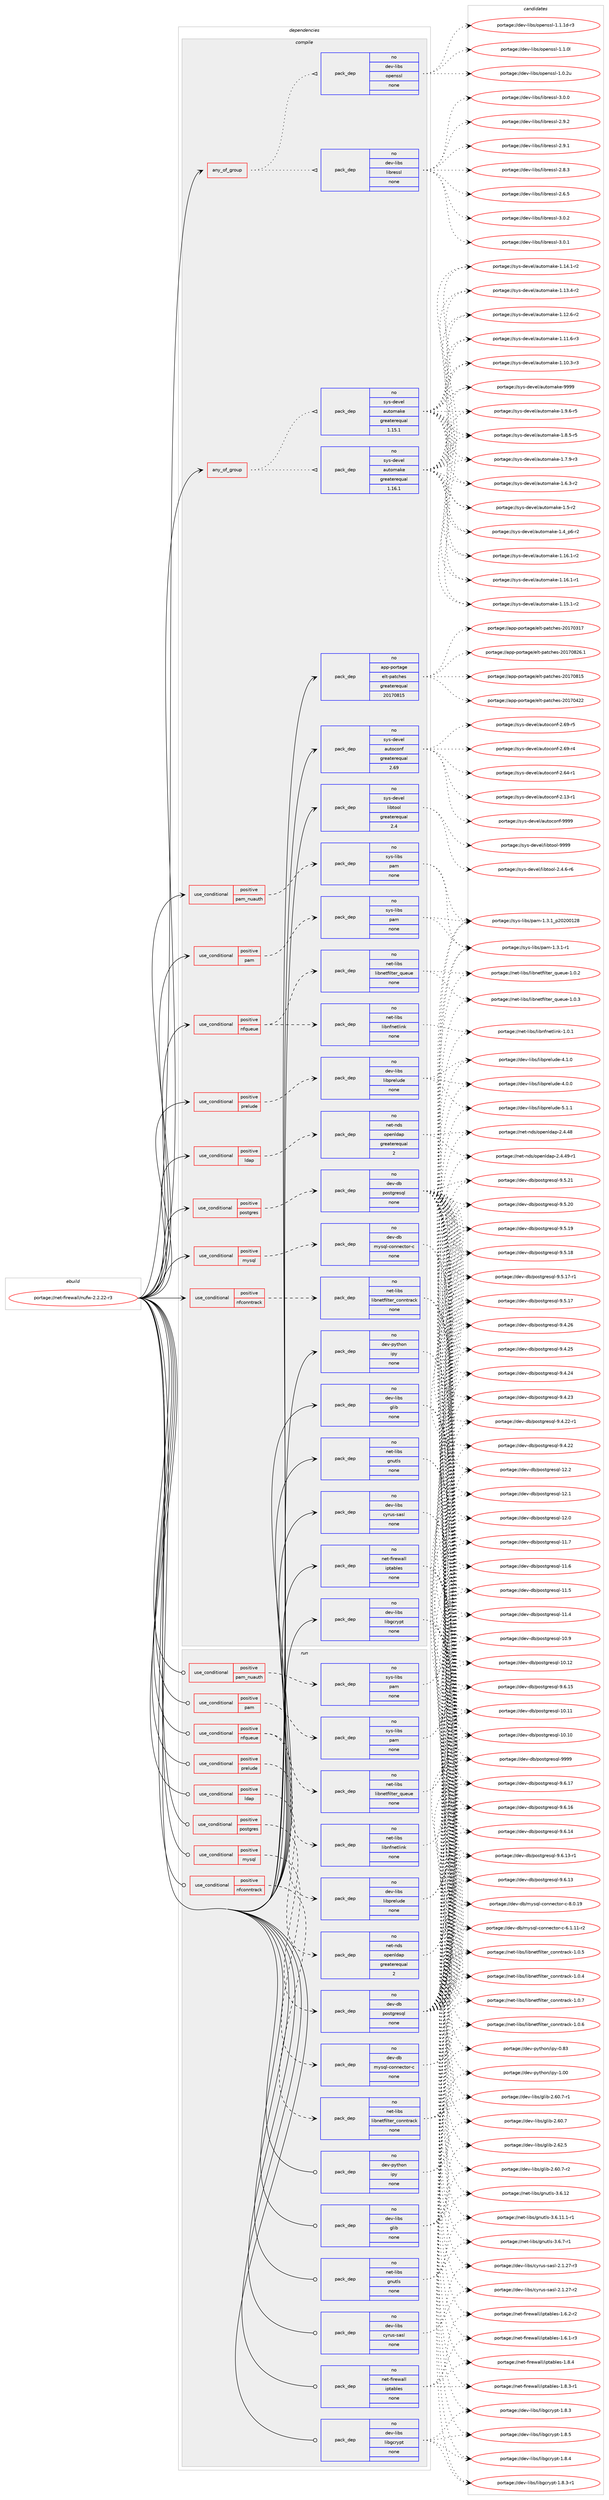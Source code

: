 digraph prolog {

# *************
# Graph options
# *************

newrank=true;
concentrate=true;
compound=true;
graph [rankdir=LR,fontname=Helvetica,fontsize=10,ranksep=1.5];#, ranksep=2.5, nodesep=0.2];
edge  [arrowhead=vee];
node  [fontname=Helvetica,fontsize=10];

# **********
# The ebuild
# **********

subgraph cluster_leftcol {
color=gray;
rank=same;
label=<<i>ebuild</i>>;
id [label="portage://net-firewall/nufw-2.2.22-r3", color=red, width=4, href="../net-firewall/nufw-2.2.22-r3.svg"];
}

# ****************
# The dependencies
# ****************

subgraph cluster_midcol {
color=gray;
label=<<i>dependencies</i>>;
subgraph cluster_compile {
fillcolor="#eeeeee";
style=filled;
label=<<i>compile</i>>;
subgraph any1218 {
dependency63055 [label=<<TABLE BORDER="0" CELLBORDER="1" CELLSPACING="0" CELLPADDING="4"><TR><TD CELLPADDING="10">any_of_group</TD></TR></TABLE>>, shape=none, color=red];subgraph pack49080 {
dependency63056 [label=<<TABLE BORDER="0" CELLBORDER="1" CELLSPACING="0" CELLPADDING="4" WIDTH="220"><TR><TD ROWSPAN="6" CELLPADDING="30">pack_dep</TD></TR><TR><TD WIDTH="110">no</TD></TR><TR><TD>dev-libs</TD></TR><TR><TD>openssl</TD></TR><TR><TD>none</TD></TR><TR><TD></TD></TR></TABLE>>, shape=none, color=blue];
}
dependency63055:e -> dependency63056:w [weight=20,style="dotted",arrowhead="oinv"];
subgraph pack49081 {
dependency63057 [label=<<TABLE BORDER="0" CELLBORDER="1" CELLSPACING="0" CELLPADDING="4" WIDTH="220"><TR><TD ROWSPAN="6" CELLPADDING="30">pack_dep</TD></TR><TR><TD WIDTH="110">no</TD></TR><TR><TD>dev-libs</TD></TR><TR><TD>libressl</TD></TR><TR><TD>none</TD></TR><TR><TD></TD></TR></TABLE>>, shape=none, color=blue];
}
dependency63055:e -> dependency63057:w [weight=20,style="dotted",arrowhead="oinv"];
}
id:e -> dependency63055:w [weight=20,style="solid",arrowhead="vee"];
subgraph any1219 {
dependency63058 [label=<<TABLE BORDER="0" CELLBORDER="1" CELLSPACING="0" CELLPADDING="4"><TR><TD CELLPADDING="10">any_of_group</TD></TR></TABLE>>, shape=none, color=red];subgraph pack49082 {
dependency63059 [label=<<TABLE BORDER="0" CELLBORDER="1" CELLSPACING="0" CELLPADDING="4" WIDTH="220"><TR><TD ROWSPAN="6" CELLPADDING="30">pack_dep</TD></TR><TR><TD WIDTH="110">no</TD></TR><TR><TD>sys-devel</TD></TR><TR><TD>automake</TD></TR><TR><TD>greaterequal</TD></TR><TR><TD>1.16.1</TD></TR></TABLE>>, shape=none, color=blue];
}
dependency63058:e -> dependency63059:w [weight=20,style="dotted",arrowhead="oinv"];
subgraph pack49083 {
dependency63060 [label=<<TABLE BORDER="0" CELLBORDER="1" CELLSPACING="0" CELLPADDING="4" WIDTH="220"><TR><TD ROWSPAN="6" CELLPADDING="30">pack_dep</TD></TR><TR><TD WIDTH="110">no</TD></TR><TR><TD>sys-devel</TD></TR><TR><TD>automake</TD></TR><TR><TD>greaterequal</TD></TR><TR><TD>1.15.1</TD></TR></TABLE>>, shape=none, color=blue];
}
dependency63058:e -> dependency63060:w [weight=20,style="dotted",arrowhead="oinv"];
}
id:e -> dependency63058:w [weight=20,style="solid",arrowhead="vee"];
subgraph cond12748 {
dependency63061 [label=<<TABLE BORDER="0" CELLBORDER="1" CELLSPACING="0" CELLPADDING="4"><TR><TD ROWSPAN="3" CELLPADDING="10">use_conditional</TD></TR><TR><TD>positive</TD></TR><TR><TD>ldap</TD></TR></TABLE>>, shape=none, color=red];
subgraph pack49084 {
dependency63062 [label=<<TABLE BORDER="0" CELLBORDER="1" CELLSPACING="0" CELLPADDING="4" WIDTH="220"><TR><TD ROWSPAN="6" CELLPADDING="30">pack_dep</TD></TR><TR><TD WIDTH="110">no</TD></TR><TR><TD>net-nds</TD></TR><TR><TD>openldap</TD></TR><TR><TD>greaterequal</TD></TR><TR><TD>2</TD></TR></TABLE>>, shape=none, color=blue];
}
dependency63061:e -> dependency63062:w [weight=20,style="dashed",arrowhead="vee"];
}
id:e -> dependency63061:w [weight=20,style="solid",arrowhead="vee"];
subgraph cond12749 {
dependency63063 [label=<<TABLE BORDER="0" CELLBORDER="1" CELLSPACING="0" CELLPADDING="4"><TR><TD ROWSPAN="3" CELLPADDING="10">use_conditional</TD></TR><TR><TD>positive</TD></TR><TR><TD>mysql</TD></TR></TABLE>>, shape=none, color=red];
subgraph pack49085 {
dependency63064 [label=<<TABLE BORDER="0" CELLBORDER="1" CELLSPACING="0" CELLPADDING="4" WIDTH="220"><TR><TD ROWSPAN="6" CELLPADDING="30">pack_dep</TD></TR><TR><TD WIDTH="110">no</TD></TR><TR><TD>dev-db</TD></TR><TR><TD>mysql-connector-c</TD></TR><TR><TD>none</TD></TR><TR><TD></TD></TR></TABLE>>, shape=none, color=blue];
}
dependency63063:e -> dependency63064:w [weight=20,style="dashed",arrowhead="vee"];
}
id:e -> dependency63063:w [weight=20,style="solid",arrowhead="vee"];
subgraph cond12750 {
dependency63065 [label=<<TABLE BORDER="0" CELLBORDER="1" CELLSPACING="0" CELLPADDING="4"><TR><TD ROWSPAN="3" CELLPADDING="10">use_conditional</TD></TR><TR><TD>positive</TD></TR><TR><TD>nfconntrack</TD></TR></TABLE>>, shape=none, color=red];
subgraph pack49086 {
dependency63066 [label=<<TABLE BORDER="0" CELLBORDER="1" CELLSPACING="0" CELLPADDING="4" WIDTH="220"><TR><TD ROWSPAN="6" CELLPADDING="30">pack_dep</TD></TR><TR><TD WIDTH="110">no</TD></TR><TR><TD>net-libs</TD></TR><TR><TD>libnetfilter_conntrack</TD></TR><TR><TD>none</TD></TR><TR><TD></TD></TR></TABLE>>, shape=none, color=blue];
}
dependency63065:e -> dependency63066:w [weight=20,style="dashed",arrowhead="vee"];
}
id:e -> dependency63065:w [weight=20,style="solid",arrowhead="vee"];
subgraph cond12751 {
dependency63067 [label=<<TABLE BORDER="0" CELLBORDER="1" CELLSPACING="0" CELLPADDING="4"><TR><TD ROWSPAN="3" CELLPADDING="10">use_conditional</TD></TR><TR><TD>positive</TD></TR><TR><TD>nfqueue</TD></TR></TABLE>>, shape=none, color=red];
subgraph pack49087 {
dependency63068 [label=<<TABLE BORDER="0" CELLBORDER="1" CELLSPACING="0" CELLPADDING="4" WIDTH="220"><TR><TD ROWSPAN="6" CELLPADDING="30">pack_dep</TD></TR><TR><TD WIDTH="110">no</TD></TR><TR><TD>net-libs</TD></TR><TR><TD>libnfnetlink</TD></TR><TR><TD>none</TD></TR><TR><TD></TD></TR></TABLE>>, shape=none, color=blue];
}
dependency63067:e -> dependency63068:w [weight=20,style="dashed",arrowhead="vee"];
subgraph pack49088 {
dependency63069 [label=<<TABLE BORDER="0" CELLBORDER="1" CELLSPACING="0" CELLPADDING="4" WIDTH="220"><TR><TD ROWSPAN="6" CELLPADDING="30">pack_dep</TD></TR><TR><TD WIDTH="110">no</TD></TR><TR><TD>net-libs</TD></TR><TR><TD>libnetfilter_queue</TD></TR><TR><TD>none</TD></TR><TR><TD></TD></TR></TABLE>>, shape=none, color=blue];
}
dependency63067:e -> dependency63069:w [weight=20,style="dashed",arrowhead="vee"];
}
id:e -> dependency63067:w [weight=20,style="solid",arrowhead="vee"];
subgraph cond12752 {
dependency63070 [label=<<TABLE BORDER="0" CELLBORDER="1" CELLSPACING="0" CELLPADDING="4"><TR><TD ROWSPAN="3" CELLPADDING="10">use_conditional</TD></TR><TR><TD>positive</TD></TR><TR><TD>pam</TD></TR></TABLE>>, shape=none, color=red];
subgraph pack49089 {
dependency63071 [label=<<TABLE BORDER="0" CELLBORDER="1" CELLSPACING="0" CELLPADDING="4" WIDTH="220"><TR><TD ROWSPAN="6" CELLPADDING="30">pack_dep</TD></TR><TR><TD WIDTH="110">no</TD></TR><TR><TD>sys-libs</TD></TR><TR><TD>pam</TD></TR><TR><TD>none</TD></TR><TR><TD></TD></TR></TABLE>>, shape=none, color=blue];
}
dependency63070:e -> dependency63071:w [weight=20,style="dashed",arrowhead="vee"];
}
id:e -> dependency63070:w [weight=20,style="solid",arrowhead="vee"];
subgraph cond12753 {
dependency63072 [label=<<TABLE BORDER="0" CELLBORDER="1" CELLSPACING="0" CELLPADDING="4"><TR><TD ROWSPAN="3" CELLPADDING="10">use_conditional</TD></TR><TR><TD>positive</TD></TR><TR><TD>pam_nuauth</TD></TR></TABLE>>, shape=none, color=red];
subgraph pack49090 {
dependency63073 [label=<<TABLE BORDER="0" CELLBORDER="1" CELLSPACING="0" CELLPADDING="4" WIDTH="220"><TR><TD ROWSPAN="6" CELLPADDING="30">pack_dep</TD></TR><TR><TD WIDTH="110">no</TD></TR><TR><TD>sys-libs</TD></TR><TR><TD>pam</TD></TR><TR><TD>none</TD></TR><TR><TD></TD></TR></TABLE>>, shape=none, color=blue];
}
dependency63072:e -> dependency63073:w [weight=20,style="dashed",arrowhead="vee"];
}
id:e -> dependency63072:w [weight=20,style="solid",arrowhead="vee"];
subgraph cond12754 {
dependency63074 [label=<<TABLE BORDER="0" CELLBORDER="1" CELLSPACING="0" CELLPADDING="4"><TR><TD ROWSPAN="3" CELLPADDING="10">use_conditional</TD></TR><TR><TD>positive</TD></TR><TR><TD>postgres</TD></TR></TABLE>>, shape=none, color=red];
subgraph pack49091 {
dependency63075 [label=<<TABLE BORDER="0" CELLBORDER="1" CELLSPACING="0" CELLPADDING="4" WIDTH="220"><TR><TD ROWSPAN="6" CELLPADDING="30">pack_dep</TD></TR><TR><TD WIDTH="110">no</TD></TR><TR><TD>dev-db</TD></TR><TR><TD>postgresql</TD></TR><TR><TD>none</TD></TR><TR><TD></TD></TR></TABLE>>, shape=none, color=blue];
}
dependency63074:e -> dependency63075:w [weight=20,style="dashed",arrowhead="vee"];
}
id:e -> dependency63074:w [weight=20,style="solid",arrowhead="vee"];
subgraph cond12755 {
dependency63076 [label=<<TABLE BORDER="0" CELLBORDER="1" CELLSPACING="0" CELLPADDING="4"><TR><TD ROWSPAN="3" CELLPADDING="10">use_conditional</TD></TR><TR><TD>positive</TD></TR><TR><TD>prelude</TD></TR></TABLE>>, shape=none, color=red];
subgraph pack49092 {
dependency63077 [label=<<TABLE BORDER="0" CELLBORDER="1" CELLSPACING="0" CELLPADDING="4" WIDTH="220"><TR><TD ROWSPAN="6" CELLPADDING="30">pack_dep</TD></TR><TR><TD WIDTH="110">no</TD></TR><TR><TD>dev-libs</TD></TR><TR><TD>libprelude</TD></TR><TR><TD>none</TD></TR><TR><TD></TD></TR></TABLE>>, shape=none, color=blue];
}
dependency63076:e -> dependency63077:w [weight=20,style="dashed",arrowhead="vee"];
}
id:e -> dependency63076:w [weight=20,style="solid",arrowhead="vee"];
subgraph pack49093 {
dependency63078 [label=<<TABLE BORDER="0" CELLBORDER="1" CELLSPACING="0" CELLPADDING="4" WIDTH="220"><TR><TD ROWSPAN="6" CELLPADDING="30">pack_dep</TD></TR><TR><TD WIDTH="110">no</TD></TR><TR><TD>app-portage</TD></TR><TR><TD>elt-patches</TD></TR><TR><TD>greaterequal</TD></TR><TR><TD>20170815</TD></TR></TABLE>>, shape=none, color=blue];
}
id:e -> dependency63078:w [weight=20,style="solid",arrowhead="vee"];
subgraph pack49094 {
dependency63079 [label=<<TABLE BORDER="0" CELLBORDER="1" CELLSPACING="0" CELLPADDING="4" WIDTH="220"><TR><TD ROWSPAN="6" CELLPADDING="30">pack_dep</TD></TR><TR><TD WIDTH="110">no</TD></TR><TR><TD>dev-libs</TD></TR><TR><TD>cyrus-sasl</TD></TR><TR><TD>none</TD></TR><TR><TD></TD></TR></TABLE>>, shape=none, color=blue];
}
id:e -> dependency63079:w [weight=20,style="solid",arrowhead="vee"];
subgraph pack49095 {
dependency63080 [label=<<TABLE BORDER="0" CELLBORDER="1" CELLSPACING="0" CELLPADDING="4" WIDTH="220"><TR><TD ROWSPAN="6" CELLPADDING="30">pack_dep</TD></TR><TR><TD WIDTH="110">no</TD></TR><TR><TD>dev-libs</TD></TR><TR><TD>glib</TD></TR><TR><TD>none</TD></TR><TR><TD></TD></TR></TABLE>>, shape=none, color=blue];
}
id:e -> dependency63080:w [weight=20,style="solid",arrowhead="vee"];
subgraph pack49096 {
dependency63081 [label=<<TABLE BORDER="0" CELLBORDER="1" CELLSPACING="0" CELLPADDING="4" WIDTH="220"><TR><TD ROWSPAN="6" CELLPADDING="30">pack_dep</TD></TR><TR><TD WIDTH="110">no</TD></TR><TR><TD>dev-libs</TD></TR><TR><TD>libgcrypt</TD></TR><TR><TD>none</TD></TR><TR><TD></TD></TR></TABLE>>, shape=none, color=blue];
}
id:e -> dependency63081:w [weight=20,style="solid",arrowhead="vee"];
subgraph pack49097 {
dependency63082 [label=<<TABLE BORDER="0" CELLBORDER="1" CELLSPACING="0" CELLPADDING="4" WIDTH="220"><TR><TD ROWSPAN="6" CELLPADDING="30">pack_dep</TD></TR><TR><TD WIDTH="110">no</TD></TR><TR><TD>dev-python</TD></TR><TR><TD>ipy</TD></TR><TR><TD>none</TD></TR><TR><TD></TD></TR></TABLE>>, shape=none, color=blue];
}
id:e -> dependency63082:w [weight=20,style="solid",arrowhead="vee"];
subgraph pack49098 {
dependency63083 [label=<<TABLE BORDER="0" CELLBORDER="1" CELLSPACING="0" CELLPADDING="4" WIDTH="220"><TR><TD ROWSPAN="6" CELLPADDING="30">pack_dep</TD></TR><TR><TD WIDTH="110">no</TD></TR><TR><TD>net-firewall</TD></TR><TR><TD>iptables</TD></TR><TR><TD>none</TD></TR><TR><TD></TD></TR></TABLE>>, shape=none, color=blue];
}
id:e -> dependency63083:w [weight=20,style="solid",arrowhead="vee"];
subgraph pack49099 {
dependency63084 [label=<<TABLE BORDER="0" CELLBORDER="1" CELLSPACING="0" CELLPADDING="4" WIDTH="220"><TR><TD ROWSPAN="6" CELLPADDING="30">pack_dep</TD></TR><TR><TD WIDTH="110">no</TD></TR><TR><TD>net-libs</TD></TR><TR><TD>gnutls</TD></TR><TR><TD>none</TD></TR><TR><TD></TD></TR></TABLE>>, shape=none, color=blue];
}
id:e -> dependency63084:w [weight=20,style="solid",arrowhead="vee"];
subgraph pack49100 {
dependency63085 [label=<<TABLE BORDER="0" CELLBORDER="1" CELLSPACING="0" CELLPADDING="4" WIDTH="220"><TR><TD ROWSPAN="6" CELLPADDING="30">pack_dep</TD></TR><TR><TD WIDTH="110">no</TD></TR><TR><TD>sys-devel</TD></TR><TR><TD>autoconf</TD></TR><TR><TD>greaterequal</TD></TR><TR><TD>2.69</TD></TR></TABLE>>, shape=none, color=blue];
}
id:e -> dependency63085:w [weight=20,style="solid",arrowhead="vee"];
subgraph pack49101 {
dependency63086 [label=<<TABLE BORDER="0" CELLBORDER="1" CELLSPACING="0" CELLPADDING="4" WIDTH="220"><TR><TD ROWSPAN="6" CELLPADDING="30">pack_dep</TD></TR><TR><TD WIDTH="110">no</TD></TR><TR><TD>sys-devel</TD></TR><TR><TD>libtool</TD></TR><TR><TD>greaterequal</TD></TR><TR><TD>2.4</TD></TR></TABLE>>, shape=none, color=blue];
}
id:e -> dependency63086:w [weight=20,style="solid",arrowhead="vee"];
}
subgraph cluster_compileandrun {
fillcolor="#eeeeee";
style=filled;
label=<<i>compile and run</i>>;
}
subgraph cluster_run {
fillcolor="#eeeeee";
style=filled;
label=<<i>run</i>>;
subgraph cond12756 {
dependency63087 [label=<<TABLE BORDER="0" CELLBORDER="1" CELLSPACING="0" CELLPADDING="4"><TR><TD ROWSPAN="3" CELLPADDING="10">use_conditional</TD></TR><TR><TD>positive</TD></TR><TR><TD>ldap</TD></TR></TABLE>>, shape=none, color=red];
subgraph pack49102 {
dependency63088 [label=<<TABLE BORDER="0" CELLBORDER="1" CELLSPACING="0" CELLPADDING="4" WIDTH="220"><TR><TD ROWSPAN="6" CELLPADDING="30">pack_dep</TD></TR><TR><TD WIDTH="110">no</TD></TR><TR><TD>net-nds</TD></TR><TR><TD>openldap</TD></TR><TR><TD>greaterequal</TD></TR><TR><TD>2</TD></TR></TABLE>>, shape=none, color=blue];
}
dependency63087:e -> dependency63088:w [weight=20,style="dashed",arrowhead="vee"];
}
id:e -> dependency63087:w [weight=20,style="solid",arrowhead="odot"];
subgraph cond12757 {
dependency63089 [label=<<TABLE BORDER="0" CELLBORDER="1" CELLSPACING="0" CELLPADDING="4"><TR><TD ROWSPAN="3" CELLPADDING="10">use_conditional</TD></TR><TR><TD>positive</TD></TR><TR><TD>mysql</TD></TR></TABLE>>, shape=none, color=red];
subgraph pack49103 {
dependency63090 [label=<<TABLE BORDER="0" CELLBORDER="1" CELLSPACING="0" CELLPADDING="4" WIDTH="220"><TR><TD ROWSPAN="6" CELLPADDING="30">pack_dep</TD></TR><TR><TD WIDTH="110">no</TD></TR><TR><TD>dev-db</TD></TR><TR><TD>mysql-connector-c</TD></TR><TR><TD>none</TD></TR><TR><TD></TD></TR></TABLE>>, shape=none, color=blue];
}
dependency63089:e -> dependency63090:w [weight=20,style="dashed",arrowhead="vee"];
}
id:e -> dependency63089:w [weight=20,style="solid",arrowhead="odot"];
subgraph cond12758 {
dependency63091 [label=<<TABLE BORDER="0" CELLBORDER="1" CELLSPACING="0" CELLPADDING="4"><TR><TD ROWSPAN="3" CELLPADDING="10">use_conditional</TD></TR><TR><TD>positive</TD></TR><TR><TD>nfconntrack</TD></TR></TABLE>>, shape=none, color=red];
subgraph pack49104 {
dependency63092 [label=<<TABLE BORDER="0" CELLBORDER="1" CELLSPACING="0" CELLPADDING="4" WIDTH="220"><TR><TD ROWSPAN="6" CELLPADDING="30">pack_dep</TD></TR><TR><TD WIDTH="110">no</TD></TR><TR><TD>net-libs</TD></TR><TR><TD>libnetfilter_conntrack</TD></TR><TR><TD>none</TD></TR><TR><TD></TD></TR></TABLE>>, shape=none, color=blue];
}
dependency63091:e -> dependency63092:w [weight=20,style="dashed",arrowhead="vee"];
}
id:e -> dependency63091:w [weight=20,style="solid",arrowhead="odot"];
subgraph cond12759 {
dependency63093 [label=<<TABLE BORDER="0" CELLBORDER="1" CELLSPACING="0" CELLPADDING="4"><TR><TD ROWSPAN="3" CELLPADDING="10">use_conditional</TD></TR><TR><TD>positive</TD></TR><TR><TD>nfqueue</TD></TR></TABLE>>, shape=none, color=red];
subgraph pack49105 {
dependency63094 [label=<<TABLE BORDER="0" CELLBORDER="1" CELLSPACING="0" CELLPADDING="4" WIDTH="220"><TR><TD ROWSPAN="6" CELLPADDING="30">pack_dep</TD></TR><TR><TD WIDTH="110">no</TD></TR><TR><TD>net-libs</TD></TR><TR><TD>libnfnetlink</TD></TR><TR><TD>none</TD></TR><TR><TD></TD></TR></TABLE>>, shape=none, color=blue];
}
dependency63093:e -> dependency63094:w [weight=20,style="dashed",arrowhead="vee"];
subgraph pack49106 {
dependency63095 [label=<<TABLE BORDER="0" CELLBORDER="1" CELLSPACING="0" CELLPADDING="4" WIDTH="220"><TR><TD ROWSPAN="6" CELLPADDING="30">pack_dep</TD></TR><TR><TD WIDTH="110">no</TD></TR><TR><TD>net-libs</TD></TR><TR><TD>libnetfilter_queue</TD></TR><TR><TD>none</TD></TR><TR><TD></TD></TR></TABLE>>, shape=none, color=blue];
}
dependency63093:e -> dependency63095:w [weight=20,style="dashed",arrowhead="vee"];
}
id:e -> dependency63093:w [weight=20,style="solid",arrowhead="odot"];
subgraph cond12760 {
dependency63096 [label=<<TABLE BORDER="0" CELLBORDER="1" CELLSPACING="0" CELLPADDING="4"><TR><TD ROWSPAN="3" CELLPADDING="10">use_conditional</TD></TR><TR><TD>positive</TD></TR><TR><TD>pam</TD></TR></TABLE>>, shape=none, color=red];
subgraph pack49107 {
dependency63097 [label=<<TABLE BORDER="0" CELLBORDER="1" CELLSPACING="0" CELLPADDING="4" WIDTH="220"><TR><TD ROWSPAN="6" CELLPADDING="30">pack_dep</TD></TR><TR><TD WIDTH="110">no</TD></TR><TR><TD>sys-libs</TD></TR><TR><TD>pam</TD></TR><TR><TD>none</TD></TR><TR><TD></TD></TR></TABLE>>, shape=none, color=blue];
}
dependency63096:e -> dependency63097:w [weight=20,style="dashed",arrowhead="vee"];
}
id:e -> dependency63096:w [weight=20,style="solid",arrowhead="odot"];
subgraph cond12761 {
dependency63098 [label=<<TABLE BORDER="0" CELLBORDER="1" CELLSPACING="0" CELLPADDING="4"><TR><TD ROWSPAN="3" CELLPADDING="10">use_conditional</TD></TR><TR><TD>positive</TD></TR><TR><TD>pam_nuauth</TD></TR></TABLE>>, shape=none, color=red];
subgraph pack49108 {
dependency63099 [label=<<TABLE BORDER="0" CELLBORDER="1" CELLSPACING="0" CELLPADDING="4" WIDTH="220"><TR><TD ROWSPAN="6" CELLPADDING="30">pack_dep</TD></TR><TR><TD WIDTH="110">no</TD></TR><TR><TD>sys-libs</TD></TR><TR><TD>pam</TD></TR><TR><TD>none</TD></TR><TR><TD></TD></TR></TABLE>>, shape=none, color=blue];
}
dependency63098:e -> dependency63099:w [weight=20,style="dashed",arrowhead="vee"];
}
id:e -> dependency63098:w [weight=20,style="solid",arrowhead="odot"];
subgraph cond12762 {
dependency63100 [label=<<TABLE BORDER="0" CELLBORDER="1" CELLSPACING="0" CELLPADDING="4"><TR><TD ROWSPAN="3" CELLPADDING="10">use_conditional</TD></TR><TR><TD>positive</TD></TR><TR><TD>postgres</TD></TR></TABLE>>, shape=none, color=red];
subgraph pack49109 {
dependency63101 [label=<<TABLE BORDER="0" CELLBORDER="1" CELLSPACING="0" CELLPADDING="4" WIDTH="220"><TR><TD ROWSPAN="6" CELLPADDING="30">pack_dep</TD></TR><TR><TD WIDTH="110">no</TD></TR><TR><TD>dev-db</TD></TR><TR><TD>postgresql</TD></TR><TR><TD>none</TD></TR><TR><TD></TD></TR></TABLE>>, shape=none, color=blue];
}
dependency63100:e -> dependency63101:w [weight=20,style="dashed",arrowhead="vee"];
}
id:e -> dependency63100:w [weight=20,style="solid",arrowhead="odot"];
subgraph cond12763 {
dependency63102 [label=<<TABLE BORDER="0" CELLBORDER="1" CELLSPACING="0" CELLPADDING="4"><TR><TD ROWSPAN="3" CELLPADDING="10">use_conditional</TD></TR><TR><TD>positive</TD></TR><TR><TD>prelude</TD></TR></TABLE>>, shape=none, color=red];
subgraph pack49110 {
dependency63103 [label=<<TABLE BORDER="0" CELLBORDER="1" CELLSPACING="0" CELLPADDING="4" WIDTH="220"><TR><TD ROWSPAN="6" CELLPADDING="30">pack_dep</TD></TR><TR><TD WIDTH="110">no</TD></TR><TR><TD>dev-libs</TD></TR><TR><TD>libprelude</TD></TR><TR><TD>none</TD></TR><TR><TD></TD></TR></TABLE>>, shape=none, color=blue];
}
dependency63102:e -> dependency63103:w [weight=20,style="dashed",arrowhead="vee"];
}
id:e -> dependency63102:w [weight=20,style="solid",arrowhead="odot"];
subgraph pack49111 {
dependency63104 [label=<<TABLE BORDER="0" CELLBORDER="1" CELLSPACING="0" CELLPADDING="4" WIDTH="220"><TR><TD ROWSPAN="6" CELLPADDING="30">pack_dep</TD></TR><TR><TD WIDTH="110">no</TD></TR><TR><TD>dev-libs</TD></TR><TR><TD>cyrus-sasl</TD></TR><TR><TD>none</TD></TR><TR><TD></TD></TR></TABLE>>, shape=none, color=blue];
}
id:e -> dependency63104:w [weight=20,style="solid",arrowhead="odot"];
subgraph pack49112 {
dependency63105 [label=<<TABLE BORDER="0" CELLBORDER="1" CELLSPACING="0" CELLPADDING="4" WIDTH="220"><TR><TD ROWSPAN="6" CELLPADDING="30">pack_dep</TD></TR><TR><TD WIDTH="110">no</TD></TR><TR><TD>dev-libs</TD></TR><TR><TD>glib</TD></TR><TR><TD>none</TD></TR><TR><TD></TD></TR></TABLE>>, shape=none, color=blue];
}
id:e -> dependency63105:w [weight=20,style="solid",arrowhead="odot"];
subgraph pack49113 {
dependency63106 [label=<<TABLE BORDER="0" CELLBORDER="1" CELLSPACING="0" CELLPADDING="4" WIDTH="220"><TR><TD ROWSPAN="6" CELLPADDING="30">pack_dep</TD></TR><TR><TD WIDTH="110">no</TD></TR><TR><TD>dev-libs</TD></TR><TR><TD>libgcrypt</TD></TR><TR><TD>none</TD></TR><TR><TD></TD></TR></TABLE>>, shape=none, color=blue];
}
id:e -> dependency63106:w [weight=20,style="solid",arrowhead="odot"];
subgraph pack49114 {
dependency63107 [label=<<TABLE BORDER="0" CELLBORDER="1" CELLSPACING="0" CELLPADDING="4" WIDTH="220"><TR><TD ROWSPAN="6" CELLPADDING="30">pack_dep</TD></TR><TR><TD WIDTH="110">no</TD></TR><TR><TD>dev-python</TD></TR><TR><TD>ipy</TD></TR><TR><TD>none</TD></TR><TR><TD></TD></TR></TABLE>>, shape=none, color=blue];
}
id:e -> dependency63107:w [weight=20,style="solid",arrowhead="odot"];
subgraph pack49115 {
dependency63108 [label=<<TABLE BORDER="0" CELLBORDER="1" CELLSPACING="0" CELLPADDING="4" WIDTH="220"><TR><TD ROWSPAN="6" CELLPADDING="30">pack_dep</TD></TR><TR><TD WIDTH="110">no</TD></TR><TR><TD>net-firewall</TD></TR><TR><TD>iptables</TD></TR><TR><TD>none</TD></TR><TR><TD></TD></TR></TABLE>>, shape=none, color=blue];
}
id:e -> dependency63108:w [weight=20,style="solid",arrowhead="odot"];
subgraph pack49116 {
dependency63109 [label=<<TABLE BORDER="0" CELLBORDER="1" CELLSPACING="0" CELLPADDING="4" WIDTH="220"><TR><TD ROWSPAN="6" CELLPADDING="30">pack_dep</TD></TR><TR><TD WIDTH="110">no</TD></TR><TR><TD>net-libs</TD></TR><TR><TD>gnutls</TD></TR><TR><TD>none</TD></TR><TR><TD></TD></TR></TABLE>>, shape=none, color=blue];
}
id:e -> dependency63109:w [weight=20,style="solid",arrowhead="odot"];
}
}

# **************
# The candidates
# **************

subgraph cluster_choices {
rank=same;
color=gray;
label=<<i>candidates</i>>;

subgraph choice49080 {
color=black;
nodesep=1;
choice1001011184510810598115471111121011101151151084549464946491004511451 [label="portage://dev-libs/openssl-1.1.1d-r3", color=red, width=4,href="../dev-libs/openssl-1.1.1d-r3.svg"];
choice100101118451081059811547111112101110115115108454946494648108 [label="portage://dev-libs/openssl-1.1.0l", color=red, width=4,href="../dev-libs/openssl-1.1.0l.svg"];
choice100101118451081059811547111112101110115115108454946484650117 [label="portage://dev-libs/openssl-1.0.2u", color=red, width=4,href="../dev-libs/openssl-1.0.2u.svg"];
dependency63056:e -> choice1001011184510810598115471111121011101151151084549464946491004511451:w [style=dotted,weight="100"];
dependency63056:e -> choice100101118451081059811547111112101110115115108454946494648108:w [style=dotted,weight="100"];
dependency63056:e -> choice100101118451081059811547111112101110115115108454946484650117:w [style=dotted,weight="100"];
}
subgraph choice49081 {
color=black;
nodesep=1;
choice10010111845108105981154710810598114101115115108455146484650 [label="portage://dev-libs/libressl-3.0.2", color=red, width=4,href="../dev-libs/libressl-3.0.2.svg"];
choice10010111845108105981154710810598114101115115108455146484649 [label="portage://dev-libs/libressl-3.0.1", color=red, width=4,href="../dev-libs/libressl-3.0.1.svg"];
choice10010111845108105981154710810598114101115115108455146484648 [label="portage://dev-libs/libressl-3.0.0", color=red, width=4,href="../dev-libs/libressl-3.0.0.svg"];
choice10010111845108105981154710810598114101115115108455046574650 [label="portage://dev-libs/libressl-2.9.2", color=red, width=4,href="../dev-libs/libressl-2.9.2.svg"];
choice10010111845108105981154710810598114101115115108455046574649 [label="portage://dev-libs/libressl-2.9.1", color=red, width=4,href="../dev-libs/libressl-2.9.1.svg"];
choice10010111845108105981154710810598114101115115108455046564651 [label="portage://dev-libs/libressl-2.8.3", color=red, width=4,href="../dev-libs/libressl-2.8.3.svg"];
choice10010111845108105981154710810598114101115115108455046544653 [label="portage://dev-libs/libressl-2.6.5", color=red, width=4,href="../dev-libs/libressl-2.6.5.svg"];
dependency63057:e -> choice10010111845108105981154710810598114101115115108455146484650:w [style=dotted,weight="100"];
dependency63057:e -> choice10010111845108105981154710810598114101115115108455146484649:w [style=dotted,weight="100"];
dependency63057:e -> choice10010111845108105981154710810598114101115115108455146484648:w [style=dotted,weight="100"];
dependency63057:e -> choice10010111845108105981154710810598114101115115108455046574650:w [style=dotted,weight="100"];
dependency63057:e -> choice10010111845108105981154710810598114101115115108455046574649:w [style=dotted,weight="100"];
dependency63057:e -> choice10010111845108105981154710810598114101115115108455046564651:w [style=dotted,weight="100"];
dependency63057:e -> choice10010111845108105981154710810598114101115115108455046544653:w [style=dotted,weight="100"];
}
subgraph choice49082 {
color=black;
nodesep=1;
choice115121115451001011181011084797117116111109971071014557575757 [label="portage://sys-devel/automake-9999", color=red, width=4,href="../sys-devel/automake-9999.svg"];
choice115121115451001011181011084797117116111109971071014549465746544511453 [label="portage://sys-devel/automake-1.9.6-r5", color=red, width=4,href="../sys-devel/automake-1.9.6-r5.svg"];
choice115121115451001011181011084797117116111109971071014549465646534511453 [label="portage://sys-devel/automake-1.8.5-r5", color=red, width=4,href="../sys-devel/automake-1.8.5-r5.svg"];
choice115121115451001011181011084797117116111109971071014549465546574511451 [label="portage://sys-devel/automake-1.7.9-r3", color=red, width=4,href="../sys-devel/automake-1.7.9-r3.svg"];
choice115121115451001011181011084797117116111109971071014549465446514511450 [label="portage://sys-devel/automake-1.6.3-r2", color=red, width=4,href="../sys-devel/automake-1.6.3-r2.svg"];
choice11512111545100101118101108479711711611110997107101454946534511450 [label="portage://sys-devel/automake-1.5-r2", color=red, width=4,href="../sys-devel/automake-1.5-r2.svg"];
choice115121115451001011181011084797117116111109971071014549465295112544511450 [label="portage://sys-devel/automake-1.4_p6-r2", color=red, width=4,href="../sys-devel/automake-1.4_p6-r2.svg"];
choice11512111545100101118101108479711711611110997107101454946495446494511450 [label="portage://sys-devel/automake-1.16.1-r2", color=red, width=4,href="../sys-devel/automake-1.16.1-r2.svg"];
choice11512111545100101118101108479711711611110997107101454946495446494511449 [label="portage://sys-devel/automake-1.16.1-r1", color=red, width=4,href="../sys-devel/automake-1.16.1-r1.svg"];
choice11512111545100101118101108479711711611110997107101454946495346494511450 [label="portage://sys-devel/automake-1.15.1-r2", color=red, width=4,href="../sys-devel/automake-1.15.1-r2.svg"];
choice11512111545100101118101108479711711611110997107101454946495246494511450 [label="portage://sys-devel/automake-1.14.1-r2", color=red, width=4,href="../sys-devel/automake-1.14.1-r2.svg"];
choice11512111545100101118101108479711711611110997107101454946495146524511450 [label="portage://sys-devel/automake-1.13.4-r2", color=red, width=4,href="../sys-devel/automake-1.13.4-r2.svg"];
choice11512111545100101118101108479711711611110997107101454946495046544511450 [label="portage://sys-devel/automake-1.12.6-r2", color=red, width=4,href="../sys-devel/automake-1.12.6-r2.svg"];
choice11512111545100101118101108479711711611110997107101454946494946544511451 [label="portage://sys-devel/automake-1.11.6-r3", color=red, width=4,href="../sys-devel/automake-1.11.6-r3.svg"];
choice11512111545100101118101108479711711611110997107101454946494846514511451 [label="portage://sys-devel/automake-1.10.3-r3", color=red, width=4,href="../sys-devel/automake-1.10.3-r3.svg"];
dependency63059:e -> choice115121115451001011181011084797117116111109971071014557575757:w [style=dotted,weight="100"];
dependency63059:e -> choice115121115451001011181011084797117116111109971071014549465746544511453:w [style=dotted,weight="100"];
dependency63059:e -> choice115121115451001011181011084797117116111109971071014549465646534511453:w [style=dotted,weight="100"];
dependency63059:e -> choice115121115451001011181011084797117116111109971071014549465546574511451:w [style=dotted,weight="100"];
dependency63059:e -> choice115121115451001011181011084797117116111109971071014549465446514511450:w [style=dotted,weight="100"];
dependency63059:e -> choice11512111545100101118101108479711711611110997107101454946534511450:w [style=dotted,weight="100"];
dependency63059:e -> choice115121115451001011181011084797117116111109971071014549465295112544511450:w [style=dotted,weight="100"];
dependency63059:e -> choice11512111545100101118101108479711711611110997107101454946495446494511450:w [style=dotted,weight="100"];
dependency63059:e -> choice11512111545100101118101108479711711611110997107101454946495446494511449:w [style=dotted,weight="100"];
dependency63059:e -> choice11512111545100101118101108479711711611110997107101454946495346494511450:w [style=dotted,weight="100"];
dependency63059:e -> choice11512111545100101118101108479711711611110997107101454946495246494511450:w [style=dotted,weight="100"];
dependency63059:e -> choice11512111545100101118101108479711711611110997107101454946495146524511450:w [style=dotted,weight="100"];
dependency63059:e -> choice11512111545100101118101108479711711611110997107101454946495046544511450:w [style=dotted,weight="100"];
dependency63059:e -> choice11512111545100101118101108479711711611110997107101454946494946544511451:w [style=dotted,weight="100"];
dependency63059:e -> choice11512111545100101118101108479711711611110997107101454946494846514511451:w [style=dotted,weight="100"];
}
subgraph choice49083 {
color=black;
nodesep=1;
choice115121115451001011181011084797117116111109971071014557575757 [label="portage://sys-devel/automake-9999", color=red, width=4,href="../sys-devel/automake-9999.svg"];
choice115121115451001011181011084797117116111109971071014549465746544511453 [label="portage://sys-devel/automake-1.9.6-r5", color=red, width=4,href="../sys-devel/automake-1.9.6-r5.svg"];
choice115121115451001011181011084797117116111109971071014549465646534511453 [label="portage://sys-devel/automake-1.8.5-r5", color=red, width=4,href="../sys-devel/automake-1.8.5-r5.svg"];
choice115121115451001011181011084797117116111109971071014549465546574511451 [label="portage://sys-devel/automake-1.7.9-r3", color=red, width=4,href="../sys-devel/automake-1.7.9-r3.svg"];
choice115121115451001011181011084797117116111109971071014549465446514511450 [label="portage://sys-devel/automake-1.6.3-r2", color=red, width=4,href="../sys-devel/automake-1.6.3-r2.svg"];
choice11512111545100101118101108479711711611110997107101454946534511450 [label="portage://sys-devel/automake-1.5-r2", color=red, width=4,href="../sys-devel/automake-1.5-r2.svg"];
choice115121115451001011181011084797117116111109971071014549465295112544511450 [label="portage://sys-devel/automake-1.4_p6-r2", color=red, width=4,href="../sys-devel/automake-1.4_p6-r2.svg"];
choice11512111545100101118101108479711711611110997107101454946495446494511450 [label="portage://sys-devel/automake-1.16.1-r2", color=red, width=4,href="../sys-devel/automake-1.16.1-r2.svg"];
choice11512111545100101118101108479711711611110997107101454946495446494511449 [label="portage://sys-devel/automake-1.16.1-r1", color=red, width=4,href="../sys-devel/automake-1.16.1-r1.svg"];
choice11512111545100101118101108479711711611110997107101454946495346494511450 [label="portage://sys-devel/automake-1.15.1-r2", color=red, width=4,href="../sys-devel/automake-1.15.1-r2.svg"];
choice11512111545100101118101108479711711611110997107101454946495246494511450 [label="portage://sys-devel/automake-1.14.1-r2", color=red, width=4,href="../sys-devel/automake-1.14.1-r2.svg"];
choice11512111545100101118101108479711711611110997107101454946495146524511450 [label="portage://sys-devel/automake-1.13.4-r2", color=red, width=4,href="../sys-devel/automake-1.13.4-r2.svg"];
choice11512111545100101118101108479711711611110997107101454946495046544511450 [label="portage://sys-devel/automake-1.12.6-r2", color=red, width=4,href="../sys-devel/automake-1.12.6-r2.svg"];
choice11512111545100101118101108479711711611110997107101454946494946544511451 [label="portage://sys-devel/automake-1.11.6-r3", color=red, width=4,href="../sys-devel/automake-1.11.6-r3.svg"];
choice11512111545100101118101108479711711611110997107101454946494846514511451 [label="portage://sys-devel/automake-1.10.3-r3", color=red, width=4,href="../sys-devel/automake-1.10.3-r3.svg"];
dependency63060:e -> choice115121115451001011181011084797117116111109971071014557575757:w [style=dotted,weight="100"];
dependency63060:e -> choice115121115451001011181011084797117116111109971071014549465746544511453:w [style=dotted,weight="100"];
dependency63060:e -> choice115121115451001011181011084797117116111109971071014549465646534511453:w [style=dotted,weight="100"];
dependency63060:e -> choice115121115451001011181011084797117116111109971071014549465546574511451:w [style=dotted,weight="100"];
dependency63060:e -> choice115121115451001011181011084797117116111109971071014549465446514511450:w [style=dotted,weight="100"];
dependency63060:e -> choice11512111545100101118101108479711711611110997107101454946534511450:w [style=dotted,weight="100"];
dependency63060:e -> choice115121115451001011181011084797117116111109971071014549465295112544511450:w [style=dotted,weight="100"];
dependency63060:e -> choice11512111545100101118101108479711711611110997107101454946495446494511450:w [style=dotted,weight="100"];
dependency63060:e -> choice11512111545100101118101108479711711611110997107101454946495446494511449:w [style=dotted,weight="100"];
dependency63060:e -> choice11512111545100101118101108479711711611110997107101454946495346494511450:w [style=dotted,weight="100"];
dependency63060:e -> choice11512111545100101118101108479711711611110997107101454946495246494511450:w [style=dotted,weight="100"];
dependency63060:e -> choice11512111545100101118101108479711711611110997107101454946495146524511450:w [style=dotted,weight="100"];
dependency63060:e -> choice11512111545100101118101108479711711611110997107101454946495046544511450:w [style=dotted,weight="100"];
dependency63060:e -> choice11512111545100101118101108479711711611110997107101454946494946544511451:w [style=dotted,weight="100"];
dependency63060:e -> choice11512111545100101118101108479711711611110997107101454946494846514511451:w [style=dotted,weight="100"];
}
subgraph choice49084 {
color=black;
nodesep=1;
choice110101116451101001154711111210111010810097112455046524652574511449 [label="portage://net-nds/openldap-2.4.49-r1", color=red, width=4,href="../net-nds/openldap-2.4.49-r1.svg"];
choice11010111645110100115471111121011101081009711245504652465256 [label="portage://net-nds/openldap-2.4.48", color=red, width=4,href="../net-nds/openldap-2.4.48.svg"];
dependency63062:e -> choice110101116451101001154711111210111010810097112455046524652574511449:w [style=dotted,weight="100"];
dependency63062:e -> choice11010111645110100115471111121011101081009711245504652465256:w [style=dotted,weight="100"];
}
subgraph choice49085 {
color=black;
nodesep=1;
choice100101118451009847109121115113108459911111011010199116111114459945564648464957 [label="portage://dev-db/mysql-connector-c-8.0.19", color=red, width=4,href="../dev-db/mysql-connector-c-8.0.19.svg"];
choice1001011184510098471091211151131084599111110110101991161111144599455446494649494511450 [label="portage://dev-db/mysql-connector-c-6.1.11-r2", color=red, width=4,href="../dev-db/mysql-connector-c-6.1.11-r2.svg"];
dependency63064:e -> choice100101118451009847109121115113108459911111011010199116111114459945564648464957:w [style=dotted,weight="100"];
dependency63064:e -> choice1001011184510098471091211151131084599111110110101991161111144599455446494649494511450:w [style=dotted,weight="100"];
}
subgraph choice49086 {
color=black;
nodesep=1;
choice1101011164510810598115471081059811010111610210510811610111495991111101101161149799107454946484655 [label="portage://net-libs/libnetfilter_conntrack-1.0.7", color=red, width=4,href="../net-libs/libnetfilter_conntrack-1.0.7.svg"];
choice1101011164510810598115471081059811010111610210510811610111495991111101101161149799107454946484654 [label="portage://net-libs/libnetfilter_conntrack-1.0.6", color=red, width=4,href="../net-libs/libnetfilter_conntrack-1.0.6.svg"];
choice1101011164510810598115471081059811010111610210510811610111495991111101101161149799107454946484653 [label="portage://net-libs/libnetfilter_conntrack-1.0.5", color=red, width=4,href="../net-libs/libnetfilter_conntrack-1.0.5.svg"];
choice1101011164510810598115471081059811010111610210510811610111495991111101101161149799107454946484652 [label="portage://net-libs/libnetfilter_conntrack-1.0.4", color=red, width=4,href="../net-libs/libnetfilter_conntrack-1.0.4.svg"];
dependency63066:e -> choice1101011164510810598115471081059811010111610210510811610111495991111101101161149799107454946484655:w [style=dotted,weight="100"];
dependency63066:e -> choice1101011164510810598115471081059811010111610210510811610111495991111101101161149799107454946484654:w [style=dotted,weight="100"];
dependency63066:e -> choice1101011164510810598115471081059811010111610210510811610111495991111101101161149799107454946484653:w [style=dotted,weight="100"];
dependency63066:e -> choice1101011164510810598115471081059811010111610210510811610111495991111101101161149799107454946484652:w [style=dotted,weight="100"];
}
subgraph choice49087 {
color=black;
nodesep=1;
choice11010111645108105981154710810598110102110101116108105110107454946484649 [label="portage://net-libs/libnfnetlink-1.0.1", color=red, width=4,href="../net-libs/libnfnetlink-1.0.1.svg"];
dependency63068:e -> choice11010111645108105981154710810598110102110101116108105110107454946484649:w [style=dotted,weight="100"];
}
subgraph choice49088 {
color=black;
nodesep=1;
choice1101011164510810598115471081059811010111610210510811610111495113117101117101454946484651 [label="portage://net-libs/libnetfilter_queue-1.0.3", color=red, width=4,href="../net-libs/libnetfilter_queue-1.0.3.svg"];
choice1101011164510810598115471081059811010111610210510811610111495113117101117101454946484650 [label="portage://net-libs/libnetfilter_queue-1.0.2", color=red, width=4,href="../net-libs/libnetfilter_queue-1.0.2.svg"];
dependency63069:e -> choice1101011164510810598115471081059811010111610210510811610111495113117101117101454946484651:w [style=dotted,weight="100"];
dependency63069:e -> choice1101011164510810598115471081059811010111610210510811610111495113117101117101454946484650:w [style=dotted,weight="100"];
}
subgraph choice49089 {
color=black;
nodesep=1;
choice11512111545108105981154711297109454946514649951125048504848495056 [label="portage://sys-libs/pam-1.3.1_p20200128", color=red, width=4,href="../sys-libs/pam-1.3.1_p20200128.svg"];
choice115121115451081059811547112971094549465146494511449 [label="portage://sys-libs/pam-1.3.1-r1", color=red, width=4,href="../sys-libs/pam-1.3.1-r1.svg"];
dependency63071:e -> choice11512111545108105981154711297109454946514649951125048504848495056:w [style=dotted,weight="100"];
dependency63071:e -> choice115121115451081059811547112971094549465146494511449:w [style=dotted,weight="100"];
}
subgraph choice49090 {
color=black;
nodesep=1;
choice11512111545108105981154711297109454946514649951125048504848495056 [label="portage://sys-libs/pam-1.3.1_p20200128", color=red, width=4,href="../sys-libs/pam-1.3.1_p20200128.svg"];
choice115121115451081059811547112971094549465146494511449 [label="portage://sys-libs/pam-1.3.1-r1", color=red, width=4,href="../sys-libs/pam-1.3.1-r1.svg"];
dependency63073:e -> choice11512111545108105981154711297109454946514649951125048504848495056:w [style=dotted,weight="100"];
dependency63073:e -> choice115121115451081059811547112971094549465146494511449:w [style=dotted,weight="100"];
}
subgraph choice49091 {
color=black;
nodesep=1;
choice1001011184510098471121111151161031141011151131084557575757 [label="portage://dev-db/postgresql-9999", color=red, width=4,href="../dev-db/postgresql-9999.svg"];
choice10010111845100984711211111511610311410111511310845574654464955 [label="portage://dev-db/postgresql-9.6.17", color=red, width=4,href="../dev-db/postgresql-9.6.17.svg"];
choice10010111845100984711211111511610311410111511310845574654464954 [label="portage://dev-db/postgresql-9.6.16", color=red, width=4,href="../dev-db/postgresql-9.6.16.svg"];
choice10010111845100984711211111511610311410111511310845574654464953 [label="portage://dev-db/postgresql-9.6.15", color=red, width=4,href="../dev-db/postgresql-9.6.15.svg"];
choice10010111845100984711211111511610311410111511310845574654464952 [label="portage://dev-db/postgresql-9.6.14", color=red, width=4,href="../dev-db/postgresql-9.6.14.svg"];
choice100101118451009847112111115116103114101115113108455746544649514511449 [label="portage://dev-db/postgresql-9.6.13-r1", color=red, width=4,href="../dev-db/postgresql-9.6.13-r1.svg"];
choice10010111845100984711211111511610311410111511310845574654464951 [label="portage://dev-db/postgresql-9.6.13", color=red, width=4,href="../dev-db/postgresql-9.6.13.svg"];
choice10010111845100984711211111511610311410111511310845574653465049 [label="portage://dev-db/postgresql-9.5.21", color=red, width=4,href="../dev-db/postgresql-9.5.21.svg"];
choice10010111845100984711211111511610311410111511310845574653465048 [label="portage://dev-db/postgresql-9.5.20", color=red, width=4,href="../dev-db/postgresql-9.5.20.svg"];
choice10010111845100984711211111511610311410111511310845574653464957 [label="portage://dev-db/postgresql-9.5.19", color=red, width=4,href="../dev-db/postgresql-9.5.19.svg"];
choice10010111845100984711211111511610311410111511310845574653464956 [label="portage://dev-db/postgresql-9.5.18", color=red, width=4,href="../dev-db/postgresql-9.5.18.svg"];
choice100101118451009847112111115116103114101115113108455746534649554511449 [label="portage://dev-db/postgresql-9.5.17-r1", color=red, width=4,href="../dev-db/postgresql-9.5.17-r1.svg"];
choice10010111845100984711211111511610311410111511310845574653464955 [label="portage://dev-db/postgresql-9.5.17", color=red, width=4,href="../dev-db/postgresql-9.5.17.svg"];
choice10010111845100984711211111511610311410111511310845574652465054 [label="portage://dev-db/postgresql-9.4.26", color=red, width=4,href="../dev-db/postgresql-9.4.26.svg"];
choice10010111845100984711211111511610311410111511310845574652465053 [label="portage://dev-db/postgresql-9.4.25", color=red, width=4,href="../dev-db/postgresql-9.4.25.svg"];
choice10010111845100984711211111511610311410111511310845574652465052 [label="portage://dev-db/postgresql-9.4.24", color=red, width=4,href="../dev-db/postgresql-9.4.24.svg"];
choice10010111845100984711211111511610311410111511310845574652465051 [label="portage://dev-db/postgresql-9.4.23", color=red, width=4,href="../dev-db/postgresql-9.4.23.svg"];
choice100101118451009847112111115116103114101115113108455746524650504511449 [label="portage://dev-db/postgresql-9.4.22-r1", color=red, width=4,href="../dev-db/postgresql-9.4.22-r1.svg"];
choice10010111845100984711211111511610311410111511310845574652465050 [label="portage://dev-db/postgresql-9.4.22", color=red, width=4,href="../dev-db/postgresql-9.4.22.svg"];
choice1001011184510098471121111151161031141011151131084549504650 [label="portage://dev-db/postgresql-12.2", color=red, width=4,href="../dev-db/postgresql-12.2.svg"];
choice1001011184510098471121111151161031141011151131084549504649 [label="portage://dev-db/postgresql-12.1", color=red, width=4,href="../dev-db/postgresql-12.1.svg"];
choice1001011184510098471121111151161031141011151131084549504648 [label="portage://dev-db/postgresql-12.0", color=red, width=4,href="../dev-db/postgresql-12.0.svg"];
choice1001011184510098471121111151161031141011151131084549494655 [label="portage://dev-db/postgresql-11.7", color=red, width=4,href="../dev-db/postgresql-11.7.svg"];
choice1001011184510098471121111151161031141011151131084549494654 [label="portage://dev-db/postgresql-11.6", color=red, width=4,href="../dev-db/postgresql-11.6.svg"];
choice1001011184510098471121111151161031141011151131084549494653 [label="portage://dev-db/postgresql-11.5", color=red, width=4,href="../dev-db/postgresql-11.5.svg"];
choice1001011184510098471121111151161031141011151131084549494652 [label="portage://dev-db/postgresql-11.4", color=red, width=4,href="../dev-db/postgresql-11.4.svg"];
choice1001011184510098471121111151161031141011151131084549484657 [label="portage://dev-db/postgresql-10.9", color=red, width=4,href="../dev-db/postgresql-10.9.svg"];
choice100101118451009847112111115116103114101115113108454948464950 [label="portage://dev-db/postgresql-10.12", color=red, width=4,href="../dev-db/postgresql-10.12.svg"];
choice100101118451009847112111115116103114101115113108454948464949 [label="portage://dev-db/postgresql-10.11", color=red, width=4,href="../dev-db/postgresql-10.11.svg"];
choice100101118451009847112111115116103114101115113108454948464948 [label="portage://dev-db/postgresql-10.10", color=red, width=4,href="../dev-db/postgresql-10.10.svg"];
dependency63075:e -> choice1001011184510098471121111151161031141011151131084557575757:w [style=dotted,weight="100"];
dependency63075:e -> choice10010111845100984711211111511610311410111511310845574654464955:w [style=dotted,weight="100"];
dependency63075:e -> choice10010111845100984711211111511610311410111511310845574654464954:w [style=dotted,weight="100"];
dependency63075:e -> choice10010111845100984711211111511610311410111511310845574654464953:w [style=dotted,weight="100"];
dependency63075:e -> choice10010111845100984711211111511610311410111511310845574654464952:w [style=dotted,weight="100"];
dependency63075:e -> choice100101118451009847112111115116103114101115113108455746544649514511449:w [style=dotted,weight="100"];
dependency63075:e -> choice10010111845100984711211111511610311410111511310845574654464951:w [style=dotted,weight="100"];
dependency63075:e -> choice10010111845100984711211111511610311410111511310845574653465049:w [style=dotted,weight="100"];
dependency63075:e -> choice10010111845100984711211111511610311410111511310845574653465048:w [style=dotted,weight="100"];
dependency63075:e -> choice10010111845100984711211111511610311410111511310845574653464957:w [style=dotted,weight="100"];
dependency63075:e -> choice10010111845100984711211111511610311410111511310845574653464956:w [style=dotted,weight="100"];
dependency63075:e -> choice100101118451009847112111115116103114101115113108455746534649554511449:w [style=dotted,weight="100"];
dependency63075:e -> choice10010111845100984711211111511610311410111511310845574653464955:w [style=dotted,weight="100"];
dependency63075:e -> choice10010111845100984711211111511610311410111511310845574652465054:w [style=dotted,weight="100"];
dependency63075:e -> choice10010111845100984711211111511610311410111511310845574652465053:w [style=dotted,weight="100"];
dependency63075:e -> choice10010111845100984711211111511610311410111511310845574652465052:w [style=dotted,weight="100"];
dependency63075:e -> choice10010111845100984711211111511610311410111511310845574652465051:w [style=dotted,weight="100"];
dependency63075:e -> choice100101118451009847112111115116103114101115113108455746524650504511449:w [style=dotted,weight="100"];
dependency63075:e -> choice10010111845100984711211111511610311410111511310845574652465050:w [style=dotted,weight="100"];
dependency63075:e -> choice1001011184510098471121111151161031141011151131084549504650:w [style=dotted,weight="100"];
dependency63075:e -> choice1001011184510098471121111151161031141011151131084549504649:w [style=dotted,weight="100"];
dependency63075:e -> choice1001011184510098471121111151161031141011151131084549504648:w [style=dotted,weight="100"];
dependency63075:e -> choice1001011184510098471121111151161031141011151131084549494655:w [style=dotted,weight="100"];
dependency63075:e -> choice1001011184510098471121111151161031141011151131084549494654:w [style=dotted,weight="100"];
dependency63075:e -> choice1001011184510098471121111151161031141011151131084549494653:w [style=dotted,weight="100"];
dependency63075:e -> choice1001011184510098471121111151161031141011151131084549494652:w [style=dotted,weight="100"];
dependency63075:e -> choice1001011184510098471121111151161031141011151131084549484657:w [style=dotted,weight="100"];
dependency63075:e -> choice100101118451009847112111115116103114101115113108454948464950:w [style=dotted,weight="100"];
dependency63075:e -> choice100101118451009847112111115116103114101115113108454948464949:w [style=dotted,weight="100"];
dependency63075:e -> choice100101118451009847112111115116103114101115113108454948464948:w [style=dotted,weight="100"];
}
subgraph choice49092 {
color=black;
nodesep=1;
choice10010111845108105981154710810598112114101108117100101455346494649 [label="portage://dev-libs/libprelude-5.1.1", color=red, width=4,href="../dev-libs/libprelude-5.1.1.svg"];
choice10010111845108105981154710810598112114101108117100101455246494648 [label="portage://dev-libs/libprelude-4.1.0", color=red, width=4,href="../dev-libs/libprelude-4.1.0.svg"];
choice10010111845108105981154710810598112114101108117100101455246484648 [label="portage://dev-libs/libprelude-4.0.0", color=red, width=4,href="../dev-libs/libprelude-4.0.0.svg"];
dependency63077:e -> choice10010111845108105981154710810598112114101108117100101455346494649:w [style=dotted,weight="100"];
dependency63077:e -> choice10010111845108105981154710810598112114101108117100101455246494648:w [style=dotted,weight="100"];
dependency63077:e -> choice10010111845108105981154710810598112114101108117100101455246484648:w [style=dotted,weight="100"];
}
subgraph choice49093 {
color=black;
nodesep=1;
choice971121124511211111411697103101471011081164511297116991041011154550484955485650544649 [label="portage://app-portage/elt-patches-20170826.1", color=red, width=4,href="../app-portage/elt-patches-20170826.1.svg"];
choice97112112451121111141169710310147101108116451129711699104101115455048495548564953 [label="portage://app-portage/elt-patches-20170815", color=red, width=4,href="../app-portage/elt-patches-20170815.svg"];
choice97112112451121111141169710310147101108116451129711699104101115455048495548525050 [label="portage://app-portage/elt-patches-20170422", color=red, width=4,href="../app-portage/elt-patches-20170422.svg"];
choice97112112451121111141169710310147101108116451129711699104101115455048495548514955 [label="portage://app-portage/elt-patches-20170317", color=red, width=4,href="../app-portage/elt-patches-20170317.svg"];
dependency63078:e -> choice971121124511211111411697103101471011081164511297116991041011154550484955485650544649:w [style=dotted,weight="100"];
dependency63078:e -> choice97112112451121111141169710310147101108116451129711699104101115455048495548564953:w [style=dotted,weight="100"];
dependency63078:e -> choice97112112451121111141169710310147101108116451129711699104101115455048495548525050:w [style=dotted,weight="100"];
dependency63078:e -> choice97112112451121111141169710310147101108116451129711699104101115455048495548514955:w [style=dotted,weight="100"];
}
subgraph choice49094 {
color=black;
nodesep=1;
choice100101118451081059811547991211141171154511597115108455046494650554511451 [label="portage://dev-libs/cyrus-sasl-2.1.27-r3", color=red, width=4,href="../dev-libs/cyrus-sasl-2.1.27-r3.svg"];
choice100101118451081059811547991211141171154511597115108455046494650554511450 [label="portage://dev-libs/cyrus-sasl-2.1.27-r2", color=red, width=4,href="../dev-libs/cyrus-sasl-2.1.27-r2.svg"];
dependency63079:e -> choice100101118451081059811547991211141171154511597115108455046494650554511451:w [style=dotted,weight="100"];
dependency63079:e -> choice100101118451081059811547991211141171154511597115108455046494650554511450:w [style=dotted,weight="100"];
}
subgraph choice49095 {
color=black;
nodesep=1;
choice1001011184510810598115471031081059845504654504653 [label="portage://dev-libs/glib-2.62.5", color=red, width=4,href="../dev-libs/glib-2.62.5.svg"];
choice10010111845108105981154710310810598455046544846554511450 [label="portage://dev-libs/glib-2.60.7-r2", color=red, width=4,href="../dev-libs/glib-2.60.7-r2.svg"];
choice10010111845108105981154710310810598455046544846554511449 [label="portage://dev-libs/glib-2.60.7-r1", color=red, width=4,href="../dev-libs/glib-2.60.7-r1.svg"];
choice1001011184510810598115471031081059845504654484655 [label="portage://dev-libs/glib-2.60.7", color=red, width=4,href="../dev-libs/glib-2.60.7.svg"];
dependency63080:e -> choice1001011184510810598115471031081059845504654504653:w [style=dotted,weight="100"];
dependency63080:e -> choice10010111845108105981154710310810598455046544846554511450:w [style=dotted,weight="100"];
dependency63080:e -> choice10010111845108105981154710310810598455046544846554511449:w [style=dotted,weight="100"];
dependency63080:e -> choice1001011184510810598115471031081059845504654484655:w [style=dotted,weight="100"];
}
subgraph choice49096 {
color=black;
nodesep=1;
choice1001011184510810598115471081059810399114121112116454946564653 [label="portage://dev-libs/libgcrypt-1.8.5", color=red, width=4,href="../dev-libs/libgcrypt-1.8.5.svg"];
choice1001011184510810598115471081059810399114121112116454946564652 [label="portage://dev-libs/libgcrypt-1.8.4", color=red, width=4,href="../dev-libs/libgcrypt-1.8.4.svg"];
choice10010111845108105981154710810598103991141211121164549465646514511449 [label="portage://dev-libs/libgcrypt-1.8.3-r1", color=red, width=4,href="../dev-libs/libgcrypt-1.8.3-r1.svg"];
choice1001011184510810598115471081059810399114121112116454946564651 [label="portage://dev-libs/libgcrypt-1.8.3", color=red, width=4,href="../dev-libs/libgcrypt-1.8.3.svg"];
dependency63081:e -> choice1001011184510810598115471081059810399114121112116454946564653:w [style=dotted,weight="100"];
dependency63081:e -> choice1001011184510810598115471081059810399114121112116454946564652:w [style=dotted,weight="100"];
dependency63081:e -> choice10010111845108105981154710810598103991141211121164549465646514511449:w [style=dotted,weight="100"];
dependency63081:e -> choice1001011184510810598115471081059810399114121112116454946564651:w [style=dotted,weight="100"];
}
subgraph choice49097 {
color=black;
nodesep=1;
choice10010111845112121116104111110471051121214549464848 [label="portage://dev-python/ipy-1.00", color=red, width=4,href="../dev-python/ipy-1.00.svg"];
choice10010111845112121116104111110471051121214548465651 [label="portage://dev-python/ipy-0.83", color=red, width=4,href="../dev-python/ipy-0.83.svg"];
dependency63082:e -> choice10010111845112121116104111110471051121214549464848:w [style=dotted,weight="100"];
dependency63082:e -> choice10010111845112121116104111110471051121214548465651:w [style=dotted,weight="100"];
}
subgraph choice49098 {
color=black;
nodesep=1;
choice1101011164510210511410111997108108471051121169798108101115454946564652 [label="portage://net-firewall/iptables-1.8.4", color=red, width=4,href="../net-firewall/iptables-1.8.4.svg"];
choice11010111645102105114101119971081084710511211697981081011154549465646514511449 [label="portage://net-firewall/iptables-1.8.3-r1", color=red, width=4,href="../net-firewall/iptables-1.8.3-r1.svg"];
choice11010111645102105114101119971081084710511211697981081011154549465446504511450 [label="portage://net-firewall/iptables-1.6.2-r2", color=red, width=4,href="../net-firewall/iptables-1.6.2-r2.svg"];
choice11010111645102105114101119971081084710511211697981081011154549465446494511451 [label="portage://net-firewall/iptables-1.6.1-r3", color=red, width=4,href="../net-firewall/iptables-1.6.1-r3.svg"];
dependency63083:e -> choice1101011164510210511410111997108108471051121169798108101115454946564652:w [style=dotted,weight="100"];
dependency63083:e -> choice11010111645102105114101119971081084710511211697981081011154549465646514511449:w [style=dotted,weight="100"];
dependency63083:e -> choice11010111645102105114101119971081084710511211697981081011154549465446504511450:w [style=dotted,weight="100"];
dependency63083:e -> choice11010111645102105114101119971081084710511211697981081011154549465446494511451:w [style=dotted,weight="100"];
}
subgraph choice49099 {
color=black;
nodesep=1;
choice1101011164510810598115471031101171161081154551465446554511449 [label="portage://net-libs/gnutls-3.6.7-r1", color=red, width=4,href="../net-libs/gnutls-3.6.7-r1.svg"];
choice11010111645108105981154710311011711610811545514654464950 [label="portage://net-libs/gnutls-3.6.12", color=red, width=4,href="../net-libs/gnutls-3.6.12.svg"];
choice1101011164510810598115471031101171161081154551465446494946494511449 [label="portage://net-libs/gnutls-3.6.11.1-r1", color=red, width=4,href="../net-libs/gnutls-3.6.11.1-r1.svg"];
dependency63084:e -> choice1101011164510810598115471031101171161081154551465446554511449:w [style=dotted,weight="100"];
dependency63084:e -> choice11010111645108105981154710311011711610811545514654464950:w [style=dotted,weight="100"];
dependency63084:e -> choice1101011164510810598115471031101171161081154551465446494946494511449:w [style=dotted,weight="100"];
}
subgraph choice49100 {
color=black;
nodesep=1;
choice115121115451001011181011084797117116111991111101024557575757 [label="portage://sys-devel/autoconf-9999", color=red, width=4,href="../sys-devel/autoconf-9999.svg"];
choice1151211154510010111810110847971171161119911111010245504654574511453 [label="portage://sys-devel/autoconf-2.69-r5", color=red, width=4,href="../sys-devel/autoconf-2.69-r5.svg"];
choice1151211154510010111810110847971171161119911111010245504654574511452 [label="portage://sys-devel/autoconf-2.69-r4", color=red, width=4,href="../sys-devel/autoconf-2.69-r4.svg"];
choice1151211154510010111810110847971171161119911111010245504654524511449 [label="portage://sys-devel/autoconf-2.64-r1", color=red, width=4,href="../sys-devel/autoconf-2.64-r1.svg"];
choice1151211154510010111810110847971171161119911111010245504649514511449 [label="portage://sys-devel/autoconf-2.13-r1", color=red, width=4,href="../sys-devel/autoconf-2.13-r1.svg"];
dependency63085:e -> choice115121115451001011181011084797117116111991111101024557575757:w [style=dotted,weight="100"];
dependency63085:e -> choice1151211154510010111810110847971171161119911111010245504654574511453:w [style=dotted,weight="100"];
dependency63085:e -> choice1151211154510010111810110847971171161119911111010245504654574511452:w [style=dotted,weight="100"];
dependency63085:e -> choice1151211154510010111810110847971171161119911111010245504654524511449:w [style=dotted,weight="100"];
dependency63085:e -> choice1151211154510010111810110847971171161119911111010245504649514511449:w [style=dotted,weight="100"];
}
subgraph choice49101 {
color=black;
nodesep=1;
choice1151211154510010111810110847108105981161111111084557575757 [label="portage://sys-devel/libtool-9999", color=red, width=4,href="../sys-devel/libtool-9999.svg"];
choice1151211154510010111810110847108105981161111111084550465246544511454 [label="portage://sys-devel/libtool-2.4.6-r6", color=red, width=4,href="../sys-devel/libtool-2.4.6-r6.svg"];
dependency63086:e -> choice1151211154510010111810110847108105981161111111084557575757:w [style=dotted,weight="100"];
dependency63086:e -> choice1151211154510010111810110847108105981161111111084550465246544511454:w [style=dotted,weight="100"];
}
subgraph choice49102 {
color=black;
nodesep=1;
choice110101116451101001154711111210111010810097112455046524652574511449 [label="portage://net-nds/openldap-2.4.49-r1", color=red, width=4,href="../net-nds/openldap-2.4.49-r1.svg"];
choice11010111645110100115471111121011101081009711245504652465256 [label="portage://net-nds/openldap-2.4.48", color=red, width=4,href="../net-nds/openldap-2.4.48.svg"];
dependency63088:e -> choice110101116451101001154711111210111010810097112455046524652574511449:w [style=dotted,weight="100"];
dependency63088:e -> choice11010111645110100115471111121011101081009711245504652465256:w [style=dotted,weight="100"];
}
subgraph choice49103 {
color=black;
nodesep=1;
choice100101118451009847109121115113108459911111011010199116111114459945564648464957 [label="portage://dev-db/mysql-connector-c-8.0.19", color=red, width=4,href="../dev-db/mysql-connector-c-8.0.19.svg"];
choice1001011184510098471091211151131084599111110110101991161111144599455446494649494511450 [label="portage://dev-db/mysql-connector-c-6.1.11-r2", color=red, width=4,href="../dev-db/mysql-connector-c-6.1.11-r2.svg"];
dependency63090:e -> choice100101118451009847109121115113108459911111011010199116111114459945564648464957:w [style=dotted,weight="100"];
dependency63090:e -> choice1001011184510098471091211151131084599111110110101991161111144599455446494649494511450:w [style=dotted,weight="100"];
}
subgraph choice49104 {
color=black;
nodesep=1;
choice1101011164510810598115471081059811010111610210510811610111495991111101101161149799107454946484655 [label="portage://net-libs/libnetfilter_conntrack-1.0.7", color=red, width=4,href="../net-libs/libnetfilter_conntrack-1.0.7.svg"];
choice1101011164510810598115471081059811010111610210510811610111495991111101101161149799107454946484654 [label="portage://net-libs/libnetfilter_conntrack-1.0.6", color=red, width=4,href="../net-libs/libnetfilter_conntrack-1.0.6.svg"];
choice1101011164510810598115471081059811010111610210510811610111495991111101101161149799107454946484653 [label="portage://net-libs/libnetfilter_conntrack-1.0.5", color=red, width=4,href="../net-libs/libnetfilter_conntrack-1.0.5.svg"];
choice1101011164510810598115471081059811010111610210510811610111495991111101101161149799107454946484652 [label="portage://net-libs/libnetfilter_conntrack-1.0.4", color=red, width=4,href="../net-libs/libnetfilter_conntrack-1.0.4.svg"];
dependency63092:e -> choice1101011164510810598115471081059811010111610210510811610111495991111101101161149799107454946484655:w [style=dotted,weight="100"];
dependency63092:e -> choice1101011164510810598115471081059811010111610210510811610111495991111101101161149799107454946484654:w [style=dotted,weight="100"];
dependency63092:e -> choice1101011164510810598115471081059811010111610210510811610111495991111101101161149799107454946484653:w [style=dotted,weight="100"];
dependency63092:e -> choice1101011164510810598115471081059811010111610210510811610111495991111101101161149799107454946484652:w [style=dotted,weight="100"];
}
subgraph choice49105 {
color=black;
nodesep=1;
choice11010111645108105981154710810598110102110101116108105110107454946484649 [label="portage://net-libs/libnfnetlink-1.0.1", color=red, width=4,href="../net-libs/libnfnetlink-1.0.1.svg"];
dependency63094:e -> choice11010111645108105981154710810598110102110101116108105110107454946484649:w [style=dotted,weight="100"];
}
subgraph choice49106 {
color=black;
nodesep=1;
choice1101011164510810598115471081059811010111610210510811610111495113117101117101454946484651 [label="portage://net-libs/libnetfilter_queue-1.0.3", color=red, width=4,href="../net-libs/libnetfilter_queue-1.0.3.svg"];
choice1101011164510810598115471081059811010111610210510811610111495113117101117101454946484650 [label="portage://net-libs/libnetfilter_queue-1.0.2", color=red, width=4,href="../net-libs/libnetfilter_queue-1.0.2.svg"];
dependency63095:e -> choice1101011164510810598115471081059811010111610210510811610111495113117101117101454946484651:w [style=dotted,weight="100"];
dependency63095:e -> choice1101011164510810598115471081059811010111610210510811610111495113117101117101454946484650:w [style=dotted,weight="100"];
}
subgraph choice49107 {
color=black;
nodesep=1;
choice11512111545108105981154711297109454946514649951125048504848495056 [label="portage://sys-libs/pam-1.3.1_p20200128", color=red, width=4,href="../sys-libs/pam-1.3.1_p20200128.svg"];
choice115121115451081059811547112971094549465146494511449 [label="portage://sys-libs/pam-1.3.1-r1", color=red, width=4,href="../sys-libs/pam-1.3.1-r1.svg"];
dependency63097:e -> choice11512111545108105981154711297109454946514649951125048504848495056:w [style=dotted,weight="100"];
dependency63097:e -> choice115121115451081059811547112971094549465146494511449:w [style=dotted,weight="100"];
}
subgraph choice49108 {
color=black;
nodesep=1;
choice11512111545108105981154711297109454946514649951125048504848495056 [label="portage://sys-libs/pam-1.3.1_p20200128", color=red, width=4,href="../sys-libs/pam-1.3.1_p20200128.svg"];
choice115121115451081059811547112971094549465146494511449 [label="portage://sys-libs/pam-1.3.1-r1", color=red, width=4,href="../sys-libs/pam-1.3.1-r1.svg"];
dependency63099:e -> choice11512111545108105981154711297109454946514649951125048504848495056:w [style=dotted,weight="100"];
dependency63099:e -> choice115121115451081059811547112971094549465146494511449:w [style=dotted,weight="100"];
}
subgraph choice49109 {
color=black;
nodesep=1;
choice1001011184510098471121111151161031141011151131084557575757 [label="portage://dev-db/postgresql-9999", color=red, width=4,href="../dev-db/postgresql-9999.svg"];
choice10010111845100984711211111511610311410111511310845574654464955 [label="portage://dev-db/postgresql-9.6.17", color=red, width=4,href="../dev-db/postgresql-9.6.17.svg"];
choice10010111845100984711211111511610311410111511310845574654464954 [label="portage://dev-db/postgresql-9.6.16", color=red, width=4,href="../dev-db/postgresql-9.6.16.svg"];
choice10010111845100984711211111511610311410111511310845574654464953 [label="portage://dev-db/postgresql-9.6.15", color=red, width=4,href="../dev-db/postgresql-9.6.15.svg"];
choice10010111845100984711211111511610311410111511310845574654464952 [label="portage://dev-db/postgresql-9.6.14", color=red, width=4,href="../dev-db/postgresql-9.6.14.svg"];
choice100101118451009847112111115116103114101115113108455746544649514511449 [label="portage://dev-db/postgresql-9.6.13-r1", color=red, width=4,href="../dev-db/postgresql-9.6.13-r1.svg"];
choice10010111845100984711211111511610311410111511310845574654464951 [label="portage://dev-db/postgresql-9.6.13", color=red, width=4,href="../dev-db/postgresql-9.6.13.svg"];
choice10010111845100984711211111511610311410111511310845574653465049 [label="portage://dev-db/postgresql-9.5.21", color=red, width=4,href="../dev-db/postgresql-9.5.21.svg"];
choice10010111845100984711211111511610311410111511310845574653465048 [label="portage://dev-db/postgresql-9.5.20", color=red, width=4,href="../dev-db/postgresql-9.5.20.svg"];
choice10010111845100984711211111511610311410111511310845574653464957 [label="portage://dev-db/postgresql-9.5.19", color=red, width=4,href="../dev-db/postgresql-9.5.19.svg"];
choice10010111845100984711211111511610311410111511310845574653464956 [label="portage://dev-db/postgresql-9.5.18", color=red, width=4,href="../dev-db/postgresql-9.5.18.svg"];
choice100101118451009847112111115116103114101115113108455746534649554511449 [label="portage://dev-db/postgresql-9.5.17-r1", color=red, width=4,href="../dev-db/postgresql-9.5.17-r1.svg"];
choice10010111845100984711211111511610311410111511310845574653464955 [label="portage://dev-db/postgresql-9.5.17", color=red, width=4,href="../dev-db/postgresql-9.5.17.svg"];
choice10010111845100984711211111511610311410111511310845574652465054 [label="portage://dev-db/postgresql-9.4.26", color=red, width=4,href="../dev-db/postgresql-9.4.26.svg"];
choice10010111845100984711211111511610311410111511310845574652465053 [label="portage://dev-db/postgresql-9.4.25", color=red, width=4,href="../dev-db/postgresql-9.4.25.svg"];
choice10010111845100984711211111511610311410111511310845574652465052 [label="portage://dev-db/postgresql-9.4.24", color=red, width=4,href="../dev-db/postgresql-9.4.24.svg"];
choice10010111845100984711211111511610311410111511310845574652465051 [label="portage://dev-db/postgresql-9.4.23", color=red, width=4,href="../dev-db/postgresql-9.4.23.svg"];
choice100101118451009847112111115116103114101115113108455746524650504511449 [label="portage://dev-db/postgresql-9.4.22-r1", color=red, width=4,href="../dev-db/postgresql-9.4.22-r1.svg"];
choice10010111845100984711211111511610311410111511310845574652465050 [label="portage://dev-db/postgresql-9.4.22", color=red, width=4,href="../dev-db/postgresql-9.4.22.svg"];
choice1001011184510098471121111151161031141011151131084549504650 [label="portage://dev-db/postgresql-12.2", color=red, width=4,href="../dev-db/postgresql-12.2.svg"];
choice1001011184510098471121111151161031141011151131084549504649 [label="portage://dev-db/postgresql-12.1", color=red, width=4,href="../dev-db/postgresql-12.1.svg"];
choice1001011184510098471121111151161031141011151131084549504648 [label="portage://dev-db/postgresql-12.0", color=red, width=4,href="../dev-db/postgresql-12.0.svg"];
choice1001011184510098471121111151161031141011151131084549494655 [label="portage://dev-db/postgresql-11.7", color=red, width=4,href="../dev-db/postgresql-11.7.svg"];
choice1001011184510098471121111151161031141011151131084549494654 [label="portage://dev-db/postgresql-11.6", color=red, width=4,href="../dev-db/postgresql-11.6.svg"];
choice1001011184510098471121111151161031141011151131084549494653 [label="portage://dev-db/postgresql-11.5", color=red, width=4,href="../dev-db/postgresql-11.5.svg"];
choice1001011184510098471121111151161031141011151131084549494652 [label="portage://dev-db/postgresql-11.4", color=red, width=4,href="../dev-db/postgresql-11.4.svg"];
choice1001011184510098471121111151161031141011151131084549484657 [label="portage://dev-db/postgresql-10.9", color=red, width=4,href="../dev-db/postgresql-10.9.svg"];
choice100101118451009847112111115116103114101115113108454948464950 [label="portage://dev-db/postgresql-10.12", color=red, width=4,href="../dev-db/postgresql-10.12.svg"];
choice100101118451009847112111115116103114101115113108454948464949 [label="portage://dev-db/postgresql-10.11", color=red, width=4,href="../dev-db/postgresql-10.11.svg"];
choice100101118451009847112111115116103114101115113108454948464948 [label="portage://dev-db/postgresql-10.10", color=red, width=4,href="../dev-db/postgresql-10.10.svg"];
dependency63101:e -> choice1001011184510098471121111151161031141011151131084557575757:w [style=dotted,weight="100"];
dependency63101:e -> choice10010111845100984711211111511610311410111511310845574654464955:w [style=dotted,weight="100"];
dependency63101:e -> choice10010111845100984711211111511610311410111511310845574654464954:w [style=dotted,weight="100"];
dependency63101:e -> choice10010111845100984711211111511610311410111511310845574654464953:w [style=dotted,weight="100"];
dependency63101:e -> choice10010111845100984711211111511610311410111511310845574654464952:w [style=dotted,weight="100"];
dependency63101:e -> choice100101118451009847112111115116103114101115113108455746544649514511449:w [style=dotted,weight="100"];
dependency63101:e -> choice10010111845100984711211111511610311410111511310845574654464951:w [style=dotted,weight="100"];
dependency63101:e -> choice10010111845100984711211111511610311410111511310845574653465049:w [style=dotted,weight="100"];
dependency63101:e -> choice10010111845100984711211111511610311410111511310845574653465048:w [style=dotted,weight="100"];
dependency63101:e -> choice10010111845100984711211111511610311410111511310845574653464957:w [style=dotted,weight="100"];
dependency63101:e -> choice10010111845100984711211111511610311410111511310845574653464956:w [style=dotted,weight="100"];
dependency63101:e -> choice100101118451009847112111115116103114101115113108455746534649554511449:w [style=dotted,weight="100"];
dependency63101:e -> choice10010111845100984711211111511610311410111511310845574653464955:w [style=dotted,weight="100"];
dependency63101:e -> choice10010111845100984711211111511610311410111511310845574652465054:w [style=dotted,weight="100"];
dependency63101:e -> choice10010111845100984711211111511610311410111511310845574652465053:w [style=dotted,weight="100"];
dependency63101:e -> choice10010111845100984711211111511610311410111511310845574652465052:w [style=dotted,weight="100"];
dependency63101:e -> choice10010111845100984711211111511610311410111511310845574652465051:w [style=dotted,weight="100"];
dependency63101:e -> choice100101118451009847112111115116103114101115113108455746524650504511449:w [style=dotted,weight="100"];
dependency63101:e -> choice10010111845100984711211111511610311410111511310845574652465050:w [style=dotted,weight="100"];
dependency63101:e -> choice1001011184510098471121111151161031141011151131084549504650:w [style=dotted,weight="100"];
dependency63101:e -> choice1001011184510098471121111151161031141011151131084549504649:w [style=dotted,weight="100"];
dependency63101:e -> choice1001011184510098471121111151161031141011151131084549504648:w [style=dotted,weight="100"];
dependency63101:e -> choice1001011184510098471121111151161031141011151131084549494655:w [style=dotted,weight="100"];
dependency63101:e -> choice1001011184510098471121111151161031141011151131084549494654:w [style=dotted,weight="100"];
dependency63101:e -> choice1001011184510098471121111151161031141011151131084549494653:w [style=dotted,weight="100"];
dependency63101:e -> choice1001011184510098471121111151161031141011151131084549494652:w [style=dotted,weight="100"];
dependency63101:e -> choice1001011184510098471121111151161031141011151131084549484657:w [style=dotted,weight="100"];
dependency63101:e -> choice100101118451009847112111115116103114101115113108454948464950:w [style=dotted,weight="100"];
dependency63101:e -> choice100101118451009847112111115116103114101115113108454948464949:w [style=dotted,weight="100"];
dependency63101:e -> choice100101118451009847112111115116103114101115113108454948464948:w [style=dotted,weight="100"];
}
subgraph choice49110 {
color=black;
nodesep=1;
choice10010111845108105981154710810598112114101108117100101455346494649 [label="portage://dev-libs/libprelude-5.1.1", color=red, width=4,href="../dev-libs/libprelude-5.1.1.svg"];
choice10010111845108105981154710810598112114101108117100101455246494648 [label="portage://dev-libs/libprelude-4.1.0", color=red, width=4,href="../dev-libs/libprelude-4.1.0.svg"];
choice10010111845108105981154710810598112114101108117100101455246484648 [label="portage://dev-libs/libprelude-4.0.0", color=red, width=4,href="../dev-libs/libprelude-4.0.0.svg"];
dependency63103:e -> choice10010111845108105981154710810598112114101108117100101455346494649:w [style=dotted,weight="100"];
dependency63103:e -> choice10010111845108105981154710810598112114101108117100101455246494648:w [style=dotted,weight="100"];
dependency63103:e -> choice10010111845108105981154710810598112114101108117100101455246484648:w [style=dotted,weight="100"];
}
subgraph choice49111 {
color=black;
nodesep=1;
choice100101118451081059811547991211141171154511597115108455046494650554511451 [label="portage://dev-libs/cyrus-sasl-2.1.27-r3", color=red, width=4,href="../dev-libs/cyrus-sasl-2.1.27-r3.svg"];
choice100101118451081059811547991211141171154511597115108455046494650554511450 [label="portage://dev-libs/cyrus-sasl-2.1.27-r2", color=red, width=4,href="../dev-libs/cyrus-sasl-2.1.27-r2.svg"];
dependency63104:e -> choice100101118451081059811547991211141171154511597115108455046494650554511451:w [style=dotted,weight="100"];
dependency63104:e -> choice100101118451081059811547991211141171154511597115108455046494650554511450:w [style=dotted,weight="100"];
}
subgraph choice49112 {
color=black;
nodesep=1;
choice1001011184510810598115471031081059845504654504653 [label="portage://dev-libs/glib-2.62.5", color=red, width=4,href="../dev-libs/glib-2.62.5.svg"];
choice10010111845108105981154710310810598455046544846554511450 [label="portage://dev-libs/glib-2.60.7-r2", color=red, width=4,href="../dev-libs/glib-2.60.7-r2.svg"];
choice10010111845108105981154710310810598455046544846554511449 [label="portage://dev-libs/glib-2.60.7-r1", color=red, width=4,href="../dev-libs/glib-2.60.7-r1.svg"];
choice1001011184510810598115471031081059845504654484655 [label="portage://dev-libs/glib-2.60.7", color=red, width=4,href="../dev-libs/glib-2.60.7.svg"];
dependency63105:e -> choice1001011184510810598115471031081059845504654504653:w [style=dotted,weight="100"];
dependency63105:e -> choice10010111845108105981154710310810598455046544846554511450:w [style=dotted,weight="100"];
dependency63105:e -> choice10010111845108105981154710310810598455046544846554511449:w [style=dotted,weight="100"];
dependency63105:e -> choice1001011184510810598115471031081059845504654484655:w [style=dotted,weight="100"];
}
subgraph choice49113 {
color=black;
nodesep=1;
choice1001011184510810598115471081059810399114121112116454946564653 [label="portage://dev-libs/libgcrypt-1.8.5", color=red, width=4,href="../dev-libs/libgcrypt-1.8.5.svg"];
choice1001011184510810598115471081059810399114121112116454946564652 [label="portage://dev-libs/libgcrypt-1.8.4", color=red, width=4,href="../dev-libs/libgcrypt-1.8.4.svg"];
choice10010111845108105981154710810598103991141211121164549465646514511449 [label="portage://dev-libs/libgcrypt-1.8.3-r1", color=red, width=4,href="../dev-libs/libgcrypt-1.8.3-r1.svg"];
choice1001011184510810598115471081059810399114121112116454946564651 [label="portage://dev-libs/libgcrypt-1.8.3", color=red, width=4,href="../dev-libs/libgcrypt-1.8.3.svg"];
dependency63106:e -> choice1001011184510810598115471081059810399114121112116454946564653:w [style=dotted,weight="100"];
dependency63106:e -> choice1001011184510810598115471081059810399114121112116454946564652:w [style=dotted,weight="100"];
dependency63106:e -> choice10010111845108105981154710810598103991141211121164549465646514511449:w [style=dotted,weight="100"];
dependency63106:e -> choice1001011184510810598115471081059810399114121112116454946564651:w [style=dotted,weight="100"];
}
subgraph choice49114 {
color=black;
nodesep=1;
choice10010111845112121116104111110471051121214549464848 [label="portage://dev-python/ipy-1.00", color=red, width=4,href="../dev-python/ipy-1.00.svg"];
choice10010111845112121116104111110471051121214548465651 [label="portage://dev-python/ipy-0.83", color=red, width=4,href="../dev-python/ipy-0.83.svg"];
dependency63107:e -> choice10010111845112121116104111110471051121214549464848:w [style=dotted,weight="100"];
dependency63107:e -> choice10010111845112121116104111110471051121214548465651:w [style=dotted,weight="100"];
}
subgraph choice49115 {
color=black;
nodesep=1;
choice1101011164510210511410111997108108471051121169798108101115454946564652 [label="portage://net-firewall/iptables-1.8.4", color=red, width=4,href="../net-firewall/iptables-1.8.4.svg"];
choice11010111645102105114101119971081084710511211697981081011154549465646514511449 [label="portage://net-firewall/iptables-1.8.3-r1", color=red, width=4,href="../net-firewall/iptables-1.8.3-r1.svg"];
choice11010111645102105114101119971081084710511211697981081011154549465446504511450 [label="portage://net-firewall/iptables-1.6.2-r2", color=red, width=4,href="../net-firewall/iptables-1.6.2-r2.svg"];
choice11010111645102105114101119971081084710511211697981081011154549465446494511451 [label="portage://net-firewall/iptables-1.6.1-r3", color=red, width=4,href="../net-firewall/iptables-1.6.1-r3.svg"];
dependency63108:e -> choice1101011164510210511410111997108108471051121169798108101115454946564652:w [style=dotted,weight="100"];
dependency63108:e -> choice11010111645102105114101119971081084710511211697981081011154549465646514511449:w [style=dotted,weight="100"];
dependency63108:e -> choice11010111645102105114101119971081084710511211697981081011154549465446504511450:w [style=dotted,weight="100"];
dependency63108:e -> choice11010111645102105114101119971081084710511211697981081011154549465446494511451:w [style=dotted,weight="100"];
}
subgraph choice49116 {
color=black;
nodesep=1;
choice1101011164510810598115471031101171161081154551465446554511449 [label="portage://net-libs/gnutls-3.6.7-r1", color=red, width=4,href="../net-libs/gnutls-3.6.7-r1.svg"];
choice11010111645108105981154710311011711610811545514654464950 [label="portage://net-libs/gnutls-3.6.12", color=red, width=4,href="../net-libs/gnutls-3.6.12.svg"];
choice1101011164510810598115471031101171161081154551465446494946494511449 [label="portage://net-libs/gnutls-3.6.11.1-r1", color=red, width=4,href="../net-libs/gnutls-3.6.11.1-r1.svg"];
dependency63109:e -> choice1101011164510810598115471031101171161081154551465446554511449:w [style=dotted,weight="100"];
dependency63109:e -> choice11010111645108105981154710311011711610811545514654464950:w [style=dotted,weight="100"];
dependency63109:e -> choice1101011164510810598115471031101171161081154551465446494946494511449:w [style=dotted,weight="100"];
}
}

}
